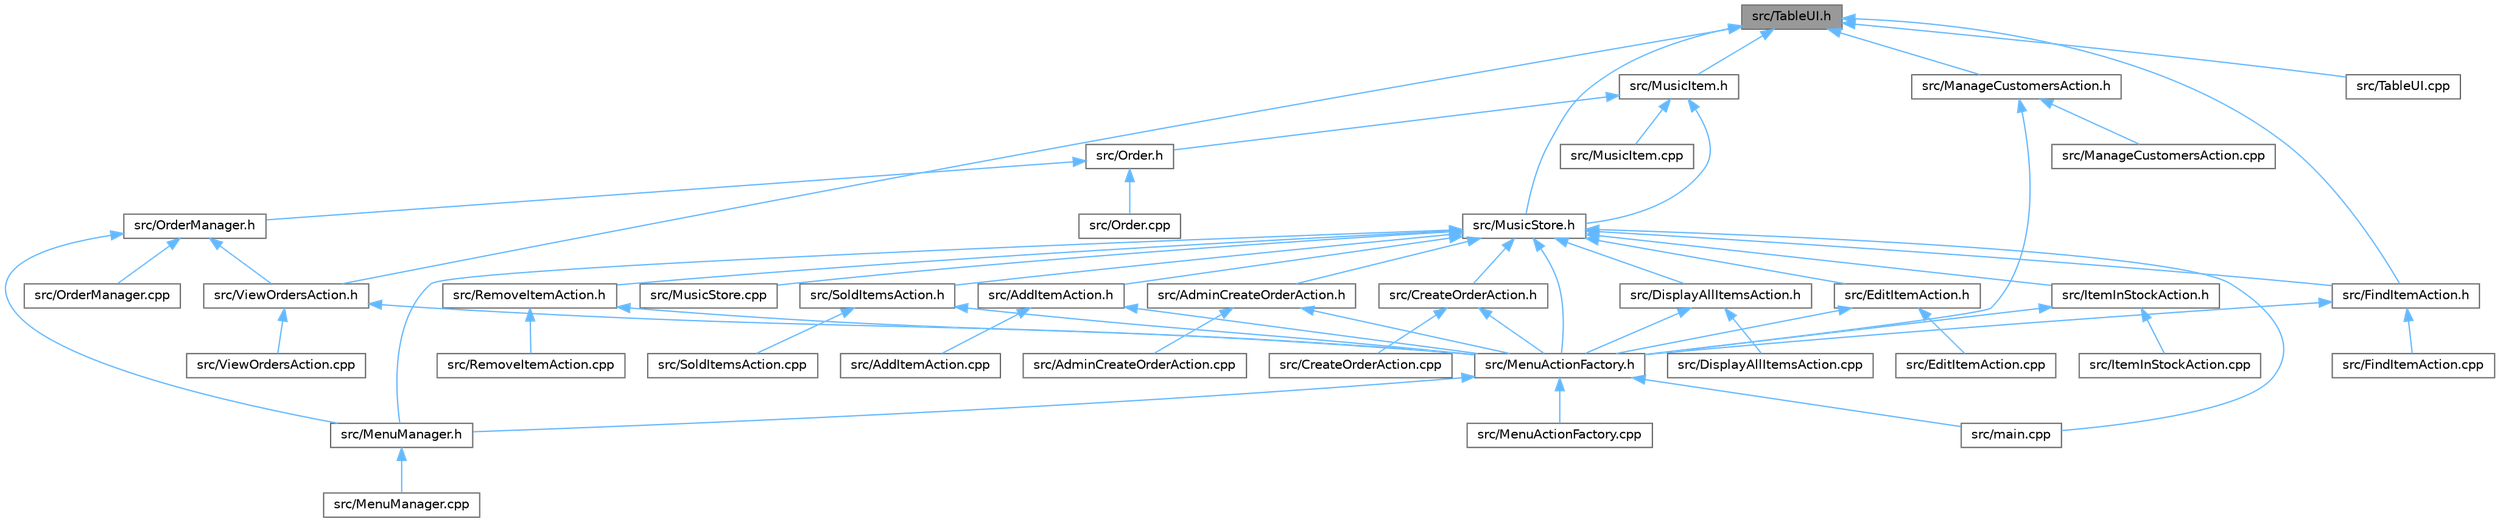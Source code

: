 digraph "src/TableUI.h"
{
 // LATEX_PDF_SIZE
  bgcolor="transparent";
  edge [fontname=Helvetica,fontsize=10,labelfontname=Helvetica,labelfontsize=10];
  node [fontname=Helvetica,fontsize=10,shape=box,height=0.2,width=0.4];
  Node1 [id="Node000001",label="src/TableUI.h",height=0.2,width=0.4,color="gray40", fillcolor="grey60", style="filled", fontcolor="black",tooltip="Định nghĩa lớp TableUI để hiển thị dữ liệu dạng bảng trong giao diện dòng lệnh."];
  Node1 -> Node2 [id="edge1_Node000001_Node000002",dir="back",color="steelblue1",style="solid",tooltip=" "];
  Node2 [id="Node000002",label="src/FindItemAction.h",height=0.2,width=0.4,color="grey40", fillcolor="white", style="filled",URL="$_find_item_action_8h.html",tooltip="Định nghĩa lớp FindItemAction để tìm kiếm và hiển thị thông tin mặt hàng âm nhạc trong cửa hàng."];
  Node2 -> Node3 [id="edge2_Node000002_Node000003",dir="back",color="steelblue1",style="solid",tooltip=" "];
  Node3 [id="Node000003",label="src/FindItemAction.cpp",height=0.2,width=0.4,color="grey40", fillcolor="white", style="filled",URL="$_find_item_action_8cpp.html",tooltip=" "];
  Node2 -> Node4 [id="edge3_Node000002_Node000004",dir="back",color="steelblue1",style="solid",tooltip=" "];
  Node4 [id="Node000004",label="src/MenuActionFactory.h",height=0.2,width=0.4,color="grey40", fillcolor="white", style="filled",URL="$_menu_action_factory_8h.html",tooltip="Định nghĩa lớp MenuActionFactory để tạo các đối tượng hành động tương ứng với lựa chọn menu của người..."];
  Node4 -> Node5 [id="edge4_Node000004_Node000005",dir="back",color="steelblue1",style="solid",tooltip=" "];
  Node5 [id="Node000005",label="src/MenuActionFactory.cpp",height=0.2,width=0.4,color="grey40", fillcolor="white", style="filled",URL="$_menu_action_factory_8cpp.html",tooltip=" "];
  Node4 -> Node6 [id="edge5_Node000004_Node000006",dir="back",color="steelblue1",style="solid",tooltip=" "];
  Node6 [id="Node000006",label="src/MenuManager.h",height=0.2,width=0.4,color="grey40", fillcolor="white", style="filled",URL="$_menu_manager_8h.html",tooltip="Định nghĩa lớp MenuManager để quản lý các menu và xử lý tương tác của người dùng trong ứng dụng cửa h..."];
  Node6 -> Node7 [id="edge6_Node000006_Node000007",dir="back",color="steelblue1",style="solid",tooltip=" "];
  Node7 [id="Node000007",label="src/MenuManager.cpp",height=0.2,width=0.4,color="grey40", fillcolor="white", style="filled",URL="$_menu_manager_8cpp.html",tooltip=" "];
  Node4 -> Node8 [id="edge7_Node000004_Node000008",dir="back",color="steelblue1",style="solid",tooltip=" "];
  Node8 [id="Node000008",label="src/main.cpp",height=0.2,width=0.4,color="grey40", fillcolor="white", style="filled",URL="$main_8cpp.html",tooltip=" "];
  Node1 -> Node9 [id="edge8_Node000001_Node000009",dir="back",color="steelblue1",style="solid",tooltip=" "];
  Node9 [id="Node000009",label="src/ManageCustomersAction.h",height=0.2,width=0.4,color="grey40", fillcolor="white", style="filled",URL="$_manage_customers_action_8h.html",tooltip="Định nghĩa lớp ManageCustomersAction để quản lý thông tin khách hàng trong cửa hàng âm nhạc."];
  Node9 -> Node10 [id="edge9_Node000009_Node000010",dir="back",color="steelblue1",style="solid",tooltip=" "];
  Node10 [id="Node000010",label="src/ManageCustomersAction.cpp",height=0.2,width=0.4,color="grey40", fillcolor="white", style="filled",URL="$_manage_customers_action_8cpp.html",tooltip=" "];
  Node9 -> Node4 [id="edge10_Node000009_Node000004",dir="back",color="steelblue1",style="solid",tooltip=" "];
  Node1 -> Node11 [id="edge11_Node000001_Node000011",dir="back",color="steelblue1",style="solid",tooltip=" "];
  Node11 [id="Node000011",label="src/MusicItem.h",height=0.2,width=0.4,color="grey40", fillcolor="white", style="filled",URL="$_music_item_8h.html",tooltip="Định nghĩa lớp MusicItem để đại diện cho một mặt hàng âm nhạc trong cửa hàng."];
  Node11 -> Node12 [id="edge12_Node000011_Node000012",dir="back",color="steelblue1",style="solid",tooltip=" "];
  Node12 [id="Node000012",label="src/MusicItem.cpp",height=0.2,width=0.4,color="grey40", fillcolor="white", style="filled",URL="$_music_item_8cpp.html",tooltip=" "];
  Node11 -> Node13 [id="edge13_Node000011_Node000013",dir="back",color="steelblue1",style="solid",tooltip=" "];
  Node13 [id="Node000013",label="src/MusicStore.h",height=0.2,width=0.4,color="grey40", fillcolor="white", style="filled",URL="$_music_store_8h.html",tooltip="Định nghĩa lớp MusicStore để quản lý các mặt hàng âm nhạc trong cửa hàng."];
  Node13 -> Node14 [id="edge14_Node000013_Node000014",dir="back",color="steelblue1",style="solid",tooltip=" "];
  Node14 [id="Node000014",label="src/AddItemAction.h",height=0.2,width=0.4,color="grey40", fillcolor="white", style="filled",URL="$_add_item_action_8h.html",tooltip="Định nghĩa lớp AddItemAction thực hiện hành động thêm mặt hàng âm nhạc vào cửa hàng."];
  Node14 -> Node15 [id="edge15_Node000014_Node000015",dir="back",color="steelblue1",style="solid",tooltip=" "];
  Node15 [id="Node000015",label="src/AddItemAction.cpp",height=0.2,width=0.4,color="grey40", fillcolor="white", style="filled",URL="$_add_item_action_8cpp.html",tooltip=" "];
  Node14 -> Node4 [id="edge16_Node000014_Node000004",dir="back",color="steelblue1",style="solid",tooltip=" "];
  Node13 -> Node16 [id="edge17_Node000013_Node000016",dir="back",color="steelblue1",style="solid",tooltip=" "];
  Node16 [id="Node000016",label="src/AdminCreateOrderAction.h",height=0.2,width=0.4,color="grey40", fillcolor="white", style="filled",URL="$_admin_create_order_action_8h.html",tooltip=" "];
  Node16 -> Node17 [id="edge18_Node000016_Node000017",dir="back",color="steelblue1",style="solid",tooltip=" "];
  Node17 [id="Node000017",label="src/AdminCreateOrderAction.cpp",height=0.2,width=0.4,color="grey40", fillcolor="white", style="filled",URL="$_admin_create_order_action_8cpp.html",tooltip=" "];
  Node16 -> Node4 [id="edge19_Node000016_Node000004",dir="back",color="steelblue1",style="solid",tooltip=" "];
  Node13 -> Node18 [id="edge20_Node000013_Node000018",dir="back",color="steelblue1",style="solid",tooltip=" "];
  Node18 [id="Node000018",label="src/CreateOrderAction.h",height=0.2,width=0.4,color="grey40", fillcolor="white", style="filled",URL="$_create_order_action_8h.html",tooltip="Định nghĩa lớp CreateOrderAction cho phép người dùng tạo đơn hàng mới."];
  Node18 -> Node19 [id="edge21_Node000018_Node000019",dir="back",color="steelblue1",style="solid",tooltip=" "];
  Node19 [id="Node000019",label="src/CreateOrderAction.cpp",height=0.2,width=0.4,color="grey40", fillcolor="white", style="filled",URL="$_create_order_action_8cpp.html",tooltip=" "];
  Node18 -> Node4 [id="edge22_Node000018_Node000004",dir="back",color="steelblue1",style="solid",tooltip=" "];
  Node13 -> Node20 [id="edge23_Node000013_Node000020",dir="back",color="steelblue1",style="solid",tooltip=" "];
  Node20 [id="Node000020",label="src/DisplayAllItemsAction.h",height=0.2,width=0.4,color="grey40", fillcolor="white", style="filled",URL="$_display_all_items_action_8h.html",tooltip="Định nghĩa lớp DisplayAllItemsAction để hiển thị tất cả các mặt hàng âm nhạc trong cửa hàng."];
  Node20 -> Node21 [id="edge24_Node000020_Node000021",dir="back",color="steelblue1",style="solid",tooltip=" "];
  Node21 [id="Node000021",label="src/DisplayAllItemsAction.cpp",height=0.2,width=0.4,color="grey40", fillcolor="white", style="filled",URL="$_display_all_items_action_8cpp.html",tooltip=" "];
  Node20 -> Node4 [id="edge25_Node000020_Node000004",dir="back",color="steelblue1",style="solid",tooltip=" "];
  Node13 -> Node22 [id="edge26_Node000013_Node000022",dir="back",color="steelblue1",style="solid",tooltip=" "];
  Node22 [id="Node000022",label="src/EditItemAction.h",height=0.2,width=0.4,color="grey40", fillcolor="white", style="filled",URL="$_edit_item_action_8h.html",tooltip="Định nghĩa lớp EditItemAction để chỉnh sửa thông tin mặt hàng âm nhạc trong cửa hàng."];
  Node22 -> Node23 [id="edge27_Node000022_Node000023",dir="back",color="steelblue1",style="solid",tooltip=" "];
  Node23 [id="Node000023",label="src/EditItemAction.cpp",height=0.2,width=0.4,color="grey40", fillcolor="white", style="filled",URL="$_edit_item_action_8cpp.html",tooltip=" "];
  Node22 -> Node4 [id="edge28_Node000022_Node000004",dir="back",color="steelblue1",style="solid",tooltip=" "];
  Node13 -> Node2 [id="edge29_Node000013_Node000002",dir="back",color="steelblue1",style="solid",tooltip=" "];
  Node13 -> Node24 [id="edge30_Node000013_Node000024",dir="back",color="steelblue1",style="solid",tooltip=" "];
  Node24 [id="Node000024",label="src/ItemInStockAction.h",height=0.2,width=0.4,color="grey40", fillcolor="white", style="filled",URL="$_item_in_stock_action_8h.html",tooltip="Định nghĩa lớp ItemInStockAction để hiển thị số lượng mặt hàng âm nhạc có sẵn trong kho."];
  Node24 -> Node25 [id="edge31_Node000024_Node000025",dir="back",color="steelblue1",style="solid",tooltip=" "];
  Node25 [id="Node000025",label="src/ItemInStockAction.cpp",height=0.2,width=0.4,color="grey40", fillcolor="white", style="filled",URL="$_item_in_stock_action_8cpp.html",tooltip=" "];
  Node24 -> Node4 [id="edge32_Node000024_Node000004",dir="back",color="steelblue1",style="solid",tooltip=" "];
  Node13 -> Node4 [id="edge33_Node000013_Node000004",dir="back",color="steelblue1",style="solid",tooltip=" "];
  Node13 -> Node6 [id="edge34_Node000013_Node000006",dir="back",color="steelblue1",style="solid",tooltip=" "];
  Node13 -> Node26 [id="edge35_Node000013_Node000026",dir="back",color="steelblue1",style="solid",tooltip=" "];
  Node26 [id="Node000026",label="src/MusicStore.cpp",height=0.2,width=0.4,color="grey40", fillcolor="white", style="filled",URL="$_music_store_8cpp.html",tooltip=" "];
  Node13 -> Node27 [id="edge36_Node000013_Node000027",dir="back",color="steelblue1",style="solid",tooltip=" "];
  Node27 [id="Node000027",label="src/RemoveItemAction.h",height=0.2,width=0.4,color="grey40", fillcolor="white", style="filled",URL="$_remove_item_action_8h.html",tooltip="Định nghĩa lớp RemoveItemAction để xử lý hành động xóa mặt hàng khỏi cửa hàng âm nhạc."];
  Node27 -> Node4 [id="edge37_Node000027_Node000004",dir="back",color="steelblue1",style="solid",tooltip=" "];
  Node27 -> Node28 [id="edge38_Node000027_Node000028",dir="back",color="steelblue1",style="solid",tooltip=" "];
  Node28 [id="Node000028",label="src/RemoveItemAction.cpp",height=0.2,width=0.4,color="grey40", fillcolor="white", style="filled",URL="$_remove_item_action_8cpp.html",tooltip=" "];
  Node13 -> Node29 [id="edge39_Node000013_Node000029",dir="back",color="steelblue1",style="solid",tooltip=" "];
  Node29 [id="Node000029",label="src/SoldItemsAction.h",height=0.2,width=0.4,color="grey40", fillcolor="white", style="filled",URL="$_sold_items_action_8h.html",tooltip="Định nghĩa lớp SoldItemsAction để xử lý hành động hiển thị các mặt hàng đã bán."];
  Node29 -> Node4 [id="edge40_Node000029_Node000004",dir="back",color="steelblue1",style="solid",tooltip=" "];
  Node29 -> Node30 [id="edge41_Node000029_Node000030",dir="back",color="steelblue1",style="solid",tooltip=" "];
  Node30 [id="Node000030",label="src/SoldItemsAction.cpp",height=0.2,width=0.4,color="grey40", fillcolor="white", style="filled",URL="$_sold_items_action_8cpp.html",tooltip=" "];
  Node13 -> Node8 [id="edge42_Node000013_Node000008",dir="back",color="steelblue1",style="solid",tooltip=" "];
  Node11 -> Node31 [id="edge43_Node000011_Node000031",dir="back",color="steelblue1",style="solid",tooltip=" "];
  Node31 [id="Node000031",label="src/Order.h",height=0.2,width=0.4,color="grey40", fillcolor="white", style="filled",URL="$_order_8h.html",tooltip="Định nghĩa lớp Order quản lý đơn hàng trong cửa hàng âm nhạc."];
  Node31 -> Node32 [id="edge44_Node000031_Node000032",dir="back",color="steelblue1",style="solid",tooltip=" "];
  Node32 [id="Node000032",label="src/Order.cpp",height=0.2,width=0.4,color="grey40", fillcolor="white", style="filled",URL="$_order_8cpp.html",tooltip=" "];
  Node31 -> Node33 [id="edge45_Node000031_Node000033",dir="back",color="steelblue1",style="solid",tooltip=" "];
  Node33 [id="Node000033",label="src/OrderManager.h",height=0.2,width=0.4,color="grey40", fillcolor="white", style="filled",URL="$_order_manager_8h.html",tooltip="Định nghĩa lớp OrderManager để quản lý các đơn hàng trong hệ thống."];
  Node33 -> Node6 [id="edge46_Node000033_Node000006",dir="back",color="steelblue1",style="solid",tooltip=" "];
  Node33 -> Node34 [id="edge47_Node000033_Node000034",dir="back",color="steelblue1",style="solid",tooltip=" "];
  Node34 [id="Node000034",label="src/OrderManager.cpp",height=0.2,width=0.4,color="grey40", fillcolor="white", style="filled",URL="$_order_manager_8cpp.html",tooltip=" "];
  Node33 -> Node35 [id="edge48_Node000033_Node000035",dir="back",color="steelblue1",style="solid",tooltip=" "];
  Node35 [id="Node000035",label="src/ViewOrdersAction.h",height=0.2,width=0.4,color="grey40", fillcolor="white", style="filled",URL="$_view_orders_action_8h.html",tooltip="Định nghĩa lớp ViewOrdersAction để xử lý hành động hiển thị danh sách đơn hàng."];
  Node35 -> Node4 [id="edge49_Node000035_Node000004",dir="back",color="steelblue1",style="solid",tooltip=" "];
  Node35 -> Node36 [id="edge50_Node000035_Node000036",dir="back",color="steelblue1",style="solid",tooltip=" "];
  Node36 [id="Node000036",label="src/ViewOrdersAction.cpp",height=0.2,width=0.4,color="grey40", fillcolor="white", style="filled",URL="$_view_orders_action_8cpp.html",tooltip=" "];
  Node1 -> Node13 [id="edge51_Node000001_Node000013",dir="back",color="steelblue1",style="solid",tooltip=" "];
  Node1 -> Node37 [id="edge52_Node000001_Node000037",dir="back",color="steelblue1",style="solid",tooltip=" "];
  Node37 [id="Node000037",label="src/TableUI.cpp",height=0.2,width=0.4,color="grey40", fillcolor="white", style="filled",URL="$_table_u_i_8cpp.html",tooltip=" "];
  Node1 -> Node35 [id="edge53_Node000001_Node000035",dir="back",color="steelblue1",style="solid",tooltip=" "];
}
